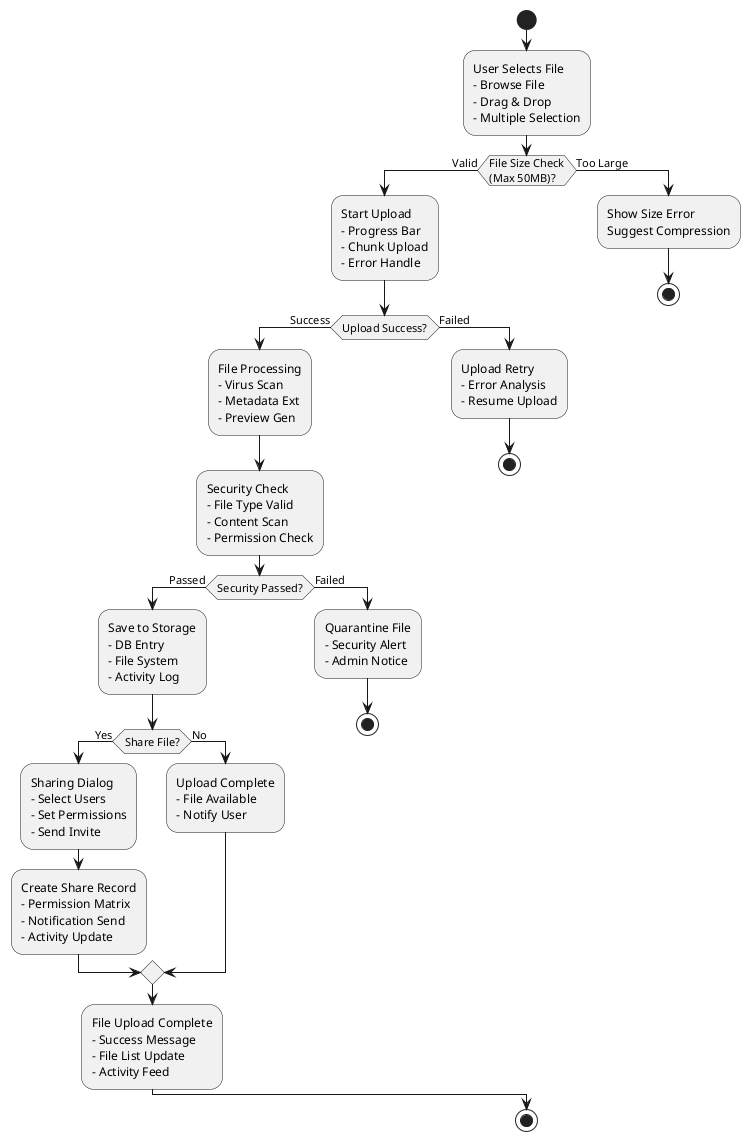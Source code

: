 @startuml File_Upload_Sharing_Activity

start

:User Selects File
- Browse File
- Drag & Drop
- Multiple Selection;

if (File Size Check\n(Max 50MB)?) then (Valid)
  :Start Upload
  - Progress Bar
  - Chunk Upload
  - Error Handle;
  
  if (Upload Success?) then (Success)
    :File Processing
    - Virus Scan
    - Metadata Ext
    - Preview Gen;
    
    :Security Check
    - File Type Valid
    - Content Scan
    - Permission Check;
    
    if (Security Passed?) then (Passed)
      :Save to Storage
      - DB Entry
      - File System
      - Activity Log;
      
      if (Share File?) then (Yes)
        :Sharing Dialog
        - Select Users
        - Set Permissions
        - Send Invite;
        
        :Create Share Record
        - Permission Matrix
        - Notification Send
        - Activity Update;
        
      else (No)
        :Upload Complete
        - File Available
        - Notify User;
      endif
      
      :File Upload Complete
      - Success Message
      - File List Update
      - Activity Feed;
      
    else (Failed)
      :Quarantine File
      - Security Alert
      - Admin Notice;
      stop
    endif
    
  else (Failed)
    :Upload Retry
    - Error Analysis
    - Resume Upload;
    stop
  endif
  
else (Too Large)
  :Show Size Error
  Suggest Compression;
  stop
endif

stop

@enduml
